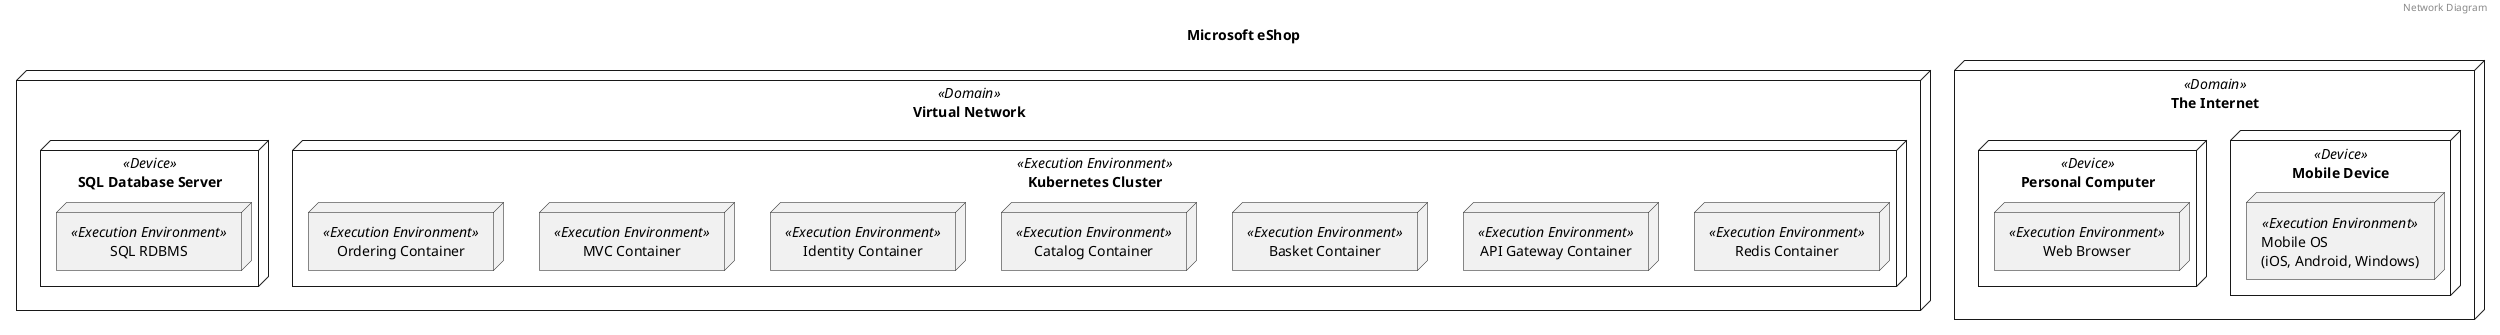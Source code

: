 @startuml Network Diagram Microsoft eShop
header Network Diagram
title Microsoft eShop
node "Virtual Network" as Virtual_Network <<Domain>> {
	node "Kubernetes Cluster" as Kubernetes_Cluster <<Execution Environment>> {
		node "Redis Container" as Redis_Container <<Execution Environment>> {
		}
		node "API Gateway Container" as API_Gateway_Container <<Execution Environment>> {
		}
		node "Basket Container" as Baskets_Basket_Container <<Execution Environment>> {
		}
		node "Catalog Container" as Catalog_Catalog_Container <<Execution Environment>> {
		}
		node "Identity Container" as Identity_Identity_Container <<Execution Environment>> {
		}
		node "MVC Container" as Microsoft_eShop_System_MVC_Container <<Execution Environment>> {
		}
		node "Ordering Container" as Ordering_Ordering_Container <<Execution Environment>> {
		}
	}
	node "SQL Database Server" as SQL_Database_Server <<Device>> {
		node "SQL RDBMS" as SQL_RDBMS <<Execution Environment>> {
		}
	}
}
node "The Internet" as The_Internet <<Domain>> {
	node "Mobile Device" as Mobile_Device <<Device>> {
		node "Mobile OS\n(iOS, Android, Windows)" as Mobile_OSiOS_Android_Windows <<Execution Environment>> {
		}
	}
	node "Personal Computer" as Personal_Computer <<Device>> {
		node "Web Browser" as Web_Browser <<Execution Environment>> {
		}
	}
}
@enduml

''''''''''''''''''''''''''''''
@startuml Deployment Diagram Microsoft eShop
header Deployment Diagram
title Microsoft eShop
node "Virtual Network" as Virtual_Network <<Domain>> {
	node "Kubernetes Cluster" as Kubernetes_Cluster <<Execution Environment>> {
		node "Redis Container" as Redis_Container <<Execution Environment>> {
			database "Basket Redis Cache" as Baskets_Basket_Redis_Cache <<Cache>>
		}
		node "API Gateway Container" as API_Gateway_Container <<Execution Environment>> {
			interface "Mobile Shopping API" as Microsoft_eShop_System_Mobile_Shopping_API
			interface "Web Shopping API" as Microsoft_eShop_System_Web_Shopping_API
		}
		queue "Event Bus (Pub/Sub)" as Event_Bus_Event_Bus_Pub_Sub <<Queue>> {
			interface "publish" as Event_Bus_publish
		}
		node "Basket Container" as Baskets_Basket_Container <<Execution Environment>> {
			component "Basket Service" as Baskets_Basket_Service <<Service>> {
			}
		}
		node "Catalog Container" as Catalog_Catalog_Container <<Execution Environment>> {
			component "Catalog Service" as Catalog_Catalog_Service <<Service>> {
			}
		}
		node "Identity Container" as Identity_Identity_Container <<Execution Environment>> {
			component "Identity Service" as Identity_Identity_Service <<Service>> {
			}
		}
		node "MVC Container" as Microsoft_eShop_System_MVC_Container <<Execution Environment>> {
			component "eShop Webapp MVC" as Microsoft_eShop_System_eShop_Webapp_MVC <<Service>> {
			}
		}
		node "Ordering Container" as Ordering_Ordering_Container <<Execution Environment>> {
			component "Ordering Service" as Ordering_Ordering_Service <<Service>> {
			}
			control "Ordering Background Tasks" as Ordering_Ordering_Background_Tasks <<Processor>>
		}
	}
	node "SQL Database Server" as SQL_Database_Server <<Device>> {
		node "SQL RDBMS" as SQL_RDBMS <<Execution Environment>> {
			database "Catalog DB (SQL)" as Catalog_Catalog_DB_SQL <<Database>>
			database "Identity DB (SQL)" as Identity_Identity_DB_SQL <<Database>>
			database "Ordering DB (SQL)" as Ordering_Ordering_DB_SQL <<Database>>
		}
	}
}
node "The Internet" as The_Internet <<Domain>> {
	node "Mobile Device" as Mobile_Device <<Device>> {
		node "Mobile OS\n(iOS, Android, Windows)" as Mobile_OSiOS_Android_Windows <<Execution Environment>> {
			boundary "eShop Mobile App" as Microsoft_eShop_System_eShop_Mobile_App <<UI>>
		}
	}
	node "Personal Computer" as Personal_Computer <<Device>> {
		node "Web Browser" as Web_Browser <<Execution Environment>> {
			boundary "eShop SPA Webapp" as Microsoft_eShop_System_eShop_SPA_Webapp <<UI>>
			boundary "eShop Traditional Webapp" as Microsoft_eShop_System_eShop_Traditional_Webapp <<UI>>
		}
	}
}
	Identity_Identity_Service -up- Microsoft_eShop_System_Web_Shopping_API: <<Provides>>
	Catalog_Catalog_Service -up- Microsoft_eShop_System_Web_Shopping_API: <<Provides>>
	Ordering_Ordering_Service -up- Microsoft_eShop_System_Web_Shopping_API: <<Provides>>
	Baskets_Basket_Service -up- Microsoft_eShop_System_Web_Shopping_API: <<Provides>>
	Identity_Identity_Service -up- Microsoft_eShop_System_Mobile_Shopping_API: <<Provides>>
	Catalog_Catalog_Service -up- Microsoft_eShop_System_Mobile_Shopping_API: <<Provides>>
	Ordering_Ordering_Service -up- Microsoft_eShop_System_Mobile_Shopping_API: <<Provides>>
	Baskets_Basket_Service -up- Microsoft_eShop_System_Mobile_Shopping_API: <<Provides>>
	Identity_Identity_Service -down-> Identity_Identity_DB_SQL: <<Accesses>>
	Identity_Identity_Service -down-> Event_Bus_publish: <<Accesses>>
	Baskets_Basket_Service -down-> Baskets_Basket_Redis_Cache: <<Accesses>>
	Baskets_Basket_Service -down-> Event_Bus_publish: <<Accesses>>
	Catalog_Catalog_Service -down-> Catalog_Catalog_DB_SQL: <<Accesses>>
	Catalog_Catalog_Service -down-> Event_Bus_publish: <<Accesses>>
	Ordering_Ordering_Service -down-> Ordering_Ordering_DB_SQL: <<Accesses>>
	Ordering_Ordering_Background_Tasks -down-> Ordering_Ordering_DB_SQL: <<Accesses>>
	Ordering_Ordering_Service -down-> Event_Bus_publish: <<Accesses>>
	Microsoft_eShop_System_eShop_Mobile_App -down-( Microsoft_eShop_System_Mobile_Shopping_API: <<Requires>>
	Microsoft_eShop_System_eShop_Traditional_Webapp .down-> Microsoft_eShop_System_eShop_Webapp_MVC: <<Uses>>
	Microsoft_eShop_System_eShop_Webapp_MVC -down-( Microsoft_eShop_System_Web_Shopping_API: <<Requires>>
	Microsoft_eShop_System_eShop_SPA_Webapp -down-( Microsoft_eShop_System_Web_Shopping_API: <<Requires>>
@enduml

''''''''''''''''''''''''''''''
@startuml Component Diagram Microsoft eShop
header Component Diagram
title Microsoft eShop
package "Identity" as Identity_package <<System>>{
	component "Identity Service" as Identity_Identity_Service <<Service>> {
		interface "subscribe" as subscribe
	}
	database "Identity DB (SQL)" as Identity_Identity_DB_SQL <<Database>>
}
package "Baskets" as Baskets_package <<System>>{
	component "Basket Service" as Baskets_Basket_Service <<Service>> {
		interface "subscribe" as subscribe
	}
	database "Basket Redis Cache" as Baskets_Basket_Redis_Cache <<Cache>>
}
package "Catalog" as Catalog_package <<System>>{
	component "Catalog Service" as Catalog_Catalog_Service <<Service>> {
		interface "subscribe" as subscribe
	}
	database "Catalog DB (SQL)" as Catalog_Catalog_DB_SQL <<Database>>
}
package "Ordering" as Ordering_package <<System>>{
	component "Ordering Service" as Ordering_Ordering_Service <<Service>> {
		interface "subscribe" as subscribe
	}
	control "Ordering Background Tasks" as Ordering_Ordering_Background_Tasks <<Processor>>
	database "Ordering DB (SQL)" as Ordering_Ordering_DB_SQL <<Database>>
}
package "Microsoft eShop System" as Microsoft_eShop_System_package <<System>>{
	boundary "eShop Mobile App" as Microsoft_eShop_System_eShop_Mobile_App <<UI>>
	boundary "eShop SPA Webapp" as Microsoft_eShop_System_eShop_SPA_Webapp <<UI>>
	boundary "eShop Traditional Webapp" as Microsoft_eShop_System_eShop_Traditional_Webapp <<UI>>
	component "eShop Webapp MVC" as Microsoft_eShop_System_eShop_Webapp_MVC <<Service>> {
		interface "subscribe" as subscribe
	}
	interface "Mobile Shopping API" as Microsoft_eShop_System_Mobile_Shopping_API
	interface "Web Shopping API" as Microsoft_eShop_System_Web_Shopping_API
}
	Identity_Identity_Service -up- Microsoft_eShop_System_Web_Shopping_API: <<Provides>>
	Catalog_Catalog_Service -up- Microsoft_eShop_System_Web_Shopping_API: <<Provides>>
	Ordering_Ordering_Service -up- Microsoft_eShop_System_Web_Shopping_API: <<Provides>>
	Baskets_Basket_Service -up- Microsoft_eShop_System_Web_Shopping_API: <<Provides>>
	Identity_Identity_Service -up- Microsoft_eShop_System_Mobile_Shopping_API: <<Provides>>
	Catalog_Catalog_Service -up- Microsoft_eShop_System_Mobile_Shopping_API: <<Provides>>
	Ordering_Ordering_Service -up- Microsoft_eShop_System_Mobile_Shopping_API: <<Provides>>
	Baskets_Basket_Service -up- Microsoft_eShop_System_Mobile_Shopping_API: <<Provides>>
	Identity_Identity_Service -down-> Identity_Identity_DB_SQL: <<Accesses>>
	Identity_Identity_Service -down-> Event_Bus_publish: <<Accesses>>
	Baskets_Basket_Service -down-> Baskets_Basket_Redis_Cache: <<Accesses>>
	Baskets_Basket_Service -down-> Event_Bus_publish: <<Accesses>>
	Catalog_Catalog_Service -down-> Catalog_Catalog_DB_SQL: <<Accesses>>
	Catalog_Catalog_Service -down-> Event_Bus_publish: <<Accesses>>
	Ordering_Ordering_Service -down-> Ordering_Ordering_DB_SQL: <<Accesses>>
	Ordering_Ordering_Background_Tasks -down-> Ordering_Ordering_DB_SQL: <<Accesses>>
	Ordering_Ordering_Service -down-> Event_Bus_publish: <<Accesses>>
	Microsoft_eShop_System_eShop_Mobile_App -down-( Microsoft_eShop_System_Mobile_Shopping_API: <<Requires>>
	Microsoft_eShop_System_eShop_Traditional_Webapp .down-> Microsoft_eShop_System_eShop_Webapp_MVC: <<Uses>>
	Microsoft_eShop_System_eShop_Webapp_MVC -down-( Microsoft_eShop_System_Web_Shopping_API: <<Requires>>
	Microsoft_eShop_System_eShop_SPA_Webapp -down-( Microsoft_eShop_System_Web_Shopping_API: <<Requires>>
@enduml

''''''''''''''''''''''''''''''
@startuml Solution System Diagram Microsoft eShop
header Solution Diagram
title Microsoft eShop
package "Identity" as Identity <<System>>
package "Baskets" as Baskets <<System>>
package "Catalog" as Catalog <<System>>
package "Ordering" as Ordering <<System>>
package "Microsoft eShop System" as Microsoft_eShop_System <<System>>
	Microsoft_eShop_System --> Baskets: <<Uses>>
	Microsoft_eShop_System --> Catalog: <<Uses>>
	Microsoft_eShop_System --> Ordering: <<Uses>>
	Microsoft_eShop_System --> Identity: <<Uses>>
@enduml

''''''''''''''''''''''''''''''
@startuml Usecase Model Microsoft eShop
header Usecase Model Diagram
title Microsoft eShop
:User: as User
usecase Create_Basket as "
    **Create Basket**

    == Description ==
  
    Use the ecommerce site to add items,
 customer, shipping and payment info.
    

    == Entities ==

      |= Type |= C |= R |= U |= D |
      | Basket | X | X | X |   |
| UserAccount |   | X |   |   |
| Product |   | X |   |   |

"

usecase Add_Payment as "
    **Add Payment**

    == Description ==
  
    Use the ecommerce site to
add a form of payment to a basket.
    

    == Entities ==

      |= Type |= C |= R |= U |= D |
      | Payment | X | X |   |   |
| Basket |   |   | X |   |

"

usecase Place_Order as "
    **Place Order**

    == Description ==
  
    Use the ecommerce site to build
a basket, add a form of payment
and convert it into an order
to be shipped.
    

    == Entities ==

      |= Type |= C |= R |= U |= D |
      | Order | X | X |   |   |

"

User --> Place_Order
Place_Order <.- Add_Payment
Place_Order <.- Create_Basket
@enduml
